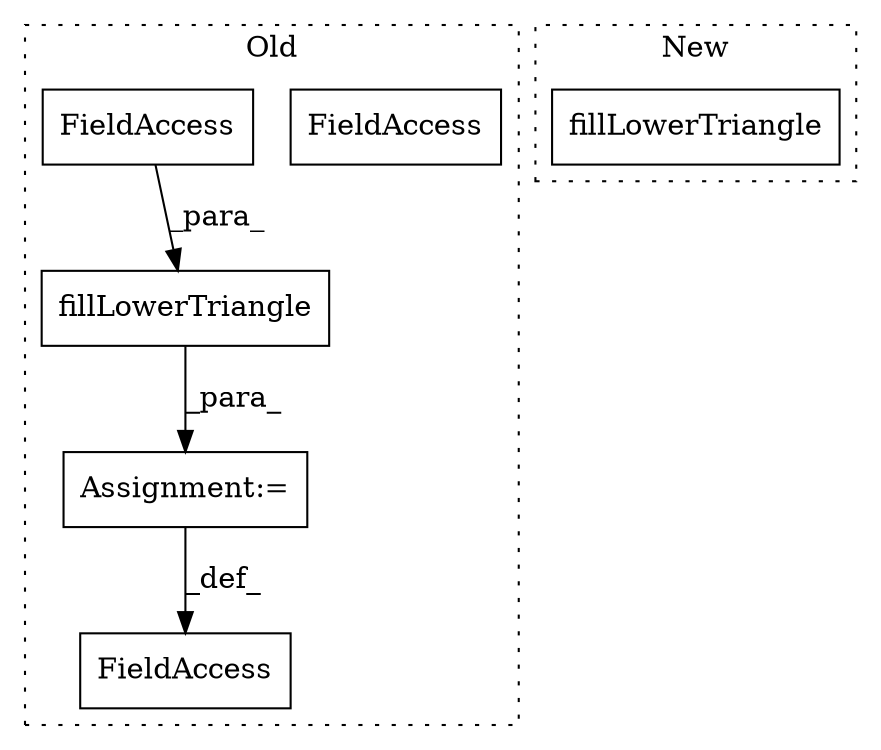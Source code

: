 digraph G {
subgraph cluster0 {
1 [label="fillLowerTriangle" a="32" s="28199,28227" l="18,1" shape="box"];
3 [label="Assignment:=" a="7" s="28194" l="1" shape="box"];
4 [label="FieldAccess" a="22" s="28184" l="10" shape="box"];
5 [label="FieldAccess" a="22" s="28217" l="10" shape="box"];
6 [label="FieldAccess" a="22" s="28217" l="10" shape="box"];
label = "Old";
style="dotted";
}
subgraph cluster1 {
2 [label="fillLowerTriangle" a="32" s="10801" l="19" shape="box"];
label = "New";
style="dotted";
}
1 -> 3 [label="_para_"];
3 -> 4 [label="_def_"];
6 -> 1 [label="_para_"];
}